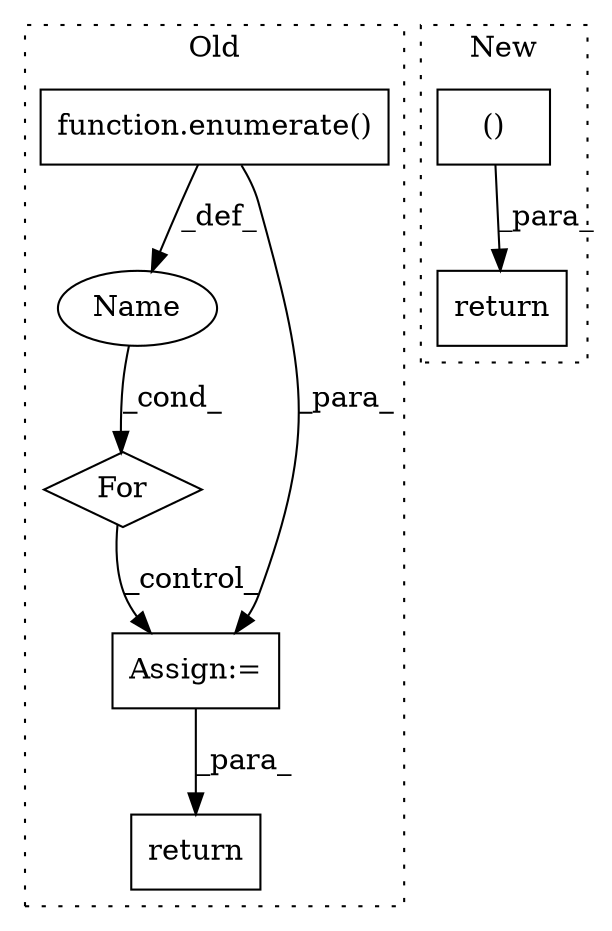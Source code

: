digraph G {
subgraph cluster0 {
1 [label="function.enumerate()" a="75" s="3110,3129" l="10,1" shape="box"];
3 [label="For" a="107" s="3098,3130" l="4,14" shape="diamond"];
5 [label="return" a="93" s="4911" l="7" shape="box"];
6 [label="Name" a="87" s="3105" l="1" shape="ellipse"];
7 [label="Assign:=" a="68" s="3198" l="3" shape="box"];
label = "Old";
style="dotted";
}
subgraph cluster1 {
2 [label="return" a="93" s="4928" l="7" shape="box"];
4 [label="()" a="54" s="4936" l="5" shape="box"];
label = "New";
style="dotted";
}
1 -> 7 [label="_para_"];
1 -> 6 [label="_def_"];
3 -> 7 [label="_control_"];
4 -> 2 [label="_para_"];
6 -> 3 [label="_cond_"];
7 -> 5 [label="_para_"];
}